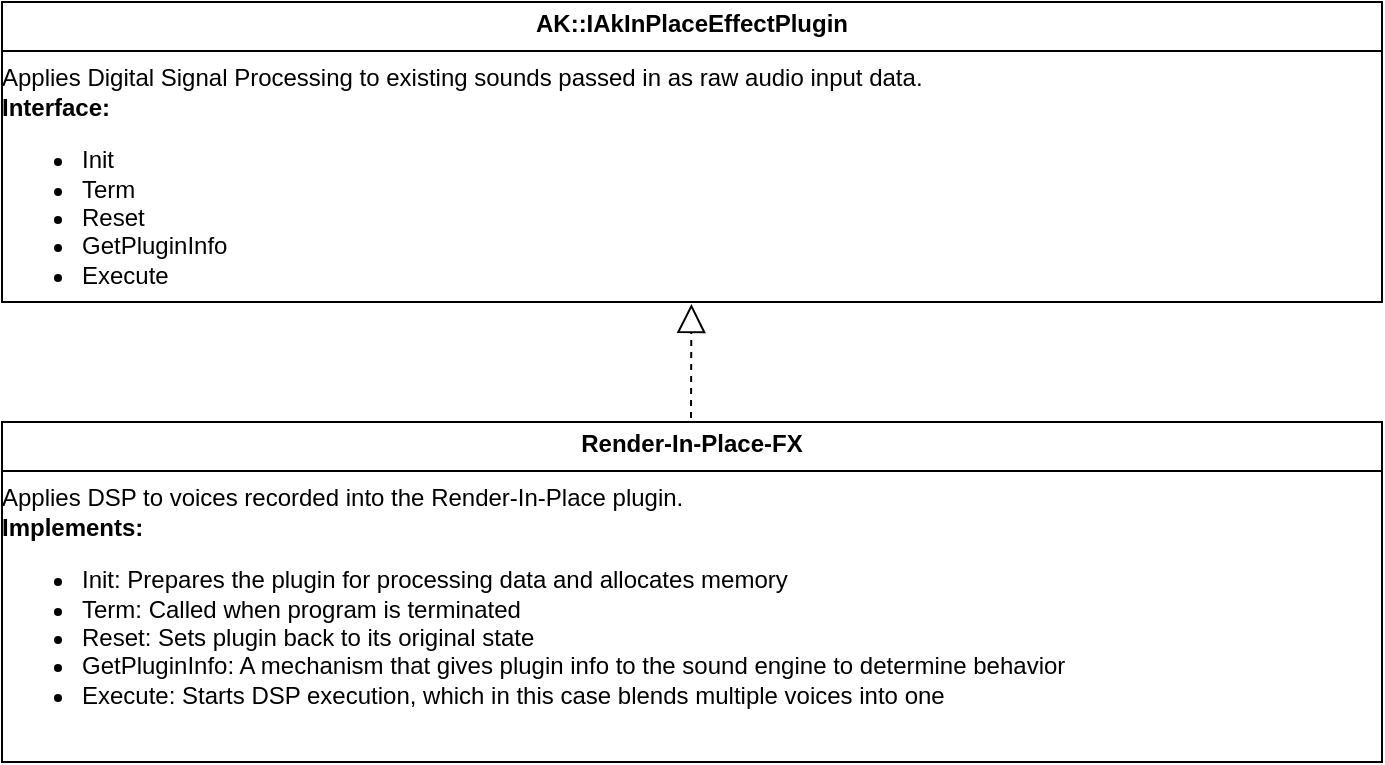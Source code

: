 <mxfile version="26.0.16">
  <diagram name="Page-1" id="hTqdF-e7lOscqvMxLip4">
    <mxGraphModel dx="2029" dy="1110" grid="1" gridSize="10" guides="1" tooltips="1" connect="1" arrows="1" fold="1" page="1" pageScale="1" pageWidth="850" pageHeight="1100" math="0" shadow="0">
      <root>
        <mxCell id="0" />
        <mxCell id="1" parent="0" />
        <mxCell id="7aQB0vsyOE-kVPlmIeDC-1" value="&lt;p style=&quot;margin:0px;margin-top:4px;text-align:center;&quot;&gt;&lt;b style=&quot;background-color: transparent; color: light-dark(rgb(0, 0, 0), rgb(255, 255, 255));&quot;&gt;Render-In-Place-FX&lt;/b&gt;&lt;/p&gt;&lt;hr size=&quot;1&quot; style=&quot;border-style:solid;&quot;&gt;&lt;div&gt;Applies DSP to voices recorded into the Render-In-Place plugin.&lt;/div&gt;&lt;div&gt;&lt;b&gt;Implements:&lt;/b&gt;&lt;div style=&quot;height: 2px;&quot;&gt;&lt;ul&gt;&lt;li&gt;&lt;span style=&quot;background-color: transparent; color: light-dark(rgb(0, 0, 0), rgb(255, 255, 255));&quot;&gt;Init: Prepares the plugin for processing data and allocates memory&lt;/span&gt;&lt;br&gt;&lt;/li&gt;&lt;li&gt;Term: Called when program is terminated&lt;/li&gt;&lt;li&gt;Reset: Sets plugin back to its original state&lt;/li&gt;&lt;li&gt;GetPluginInfo: A mechanism that gives plugin info to the sound engine to determine behavior&lt;/li&gt;&lt;li&gt;Execute: Starts DSP execution, which in this case blends multiple voices into one&lt;/li&gt;&lt;/ul&gt;&lt;/div&gt;&lt;/div&gt;" style="verticalAlign=top;align=left;overflow=fill;html=1;whiteSpace=wrap;" parent="1" vertex="1">
          <mxGeometry x="130" y="340" width="690" height="170" as="geometry" />
        </mxCell>
        <mxCell id="7aQB0vsyOE-kVPlmIeDC-2" value="&lt;p style=&quot;margin:0px;margin-top:4px;text-align:center;&quot;&gt;&lt;b style=&quot;background-color: transparent; color: light-dark(rgb(0, 0, 0), rgb(255, 255, 255));&quot;&gt;AK::IAkInPlaceEffectPlugin&lt;/b&gt;&lt;/p&gt;&lt;hr size=&quot;1&quot; style=&quot;border-style:solid;&quot;&gt;Applies Digital Signal Processing to existing sounds passed in as raw audio input data.&lt;div&gt;&lt;b style=&quot;background-color: transparent; color: light-dark(rgb(0, 0, 0), rgb(255, 255, 255)); text-wrap: nowrap;&quot;&gt;Interface:&amp;nbsp;&lt;/b&gt;&lt;div style=&quot;height:2px;&quot;&gt;&lt;ul&gt;&lt;li&gt;&lt;span style=&quot;background-color: transparent; color: light-dark(rgb(0, 0, 0), rgb(255, 255, 255));&quot;&gt;Init&lt;/span&gt;&lt;br&gt;&lt;/li&gt;&lt;li&gt;Term&lt;/li&gt;&lt;li&gt;Reset&lt;/li&gt;&lt;li&gt;GetPluginInfo&lt;/li&gt;&lt;li&gt;Execute&lt;/li&gt;&lt;/ul&gt;&lt;/div&gt;&lt;/div&gt;" style="verticalAlign=top;align=left;overflow=fill;html=1;whiteSpace=wrap;" parent="1" vertex="1">
          <mxGeometry x="130" y="130" width="690" height="150" as="geometry" />
        </mxCell>
        <mxCell id="7aQB0vsyOE-kVPlmIeDC-6" value="" style="endArrow=block;dashed=1;endFill=0;endSize=12;html=1;rounded=0;entryX=0.399;entryY=0.051;entryDx=0;entryDy=0;entryPerimeter=0;" parent="1" edge="1">
          <mxGeometry width="160" relative="1" as="geometry">
            <mxPoint x="474.5" y="338.0" as="sourcePoint" />
            <mxPoint x="474.7" y="280.96" as="targetPoint" />
          </mxGeometry>
        </mxCell>
      </root>
    </mxGraphModel>
  </diagram>
</mxfile>

